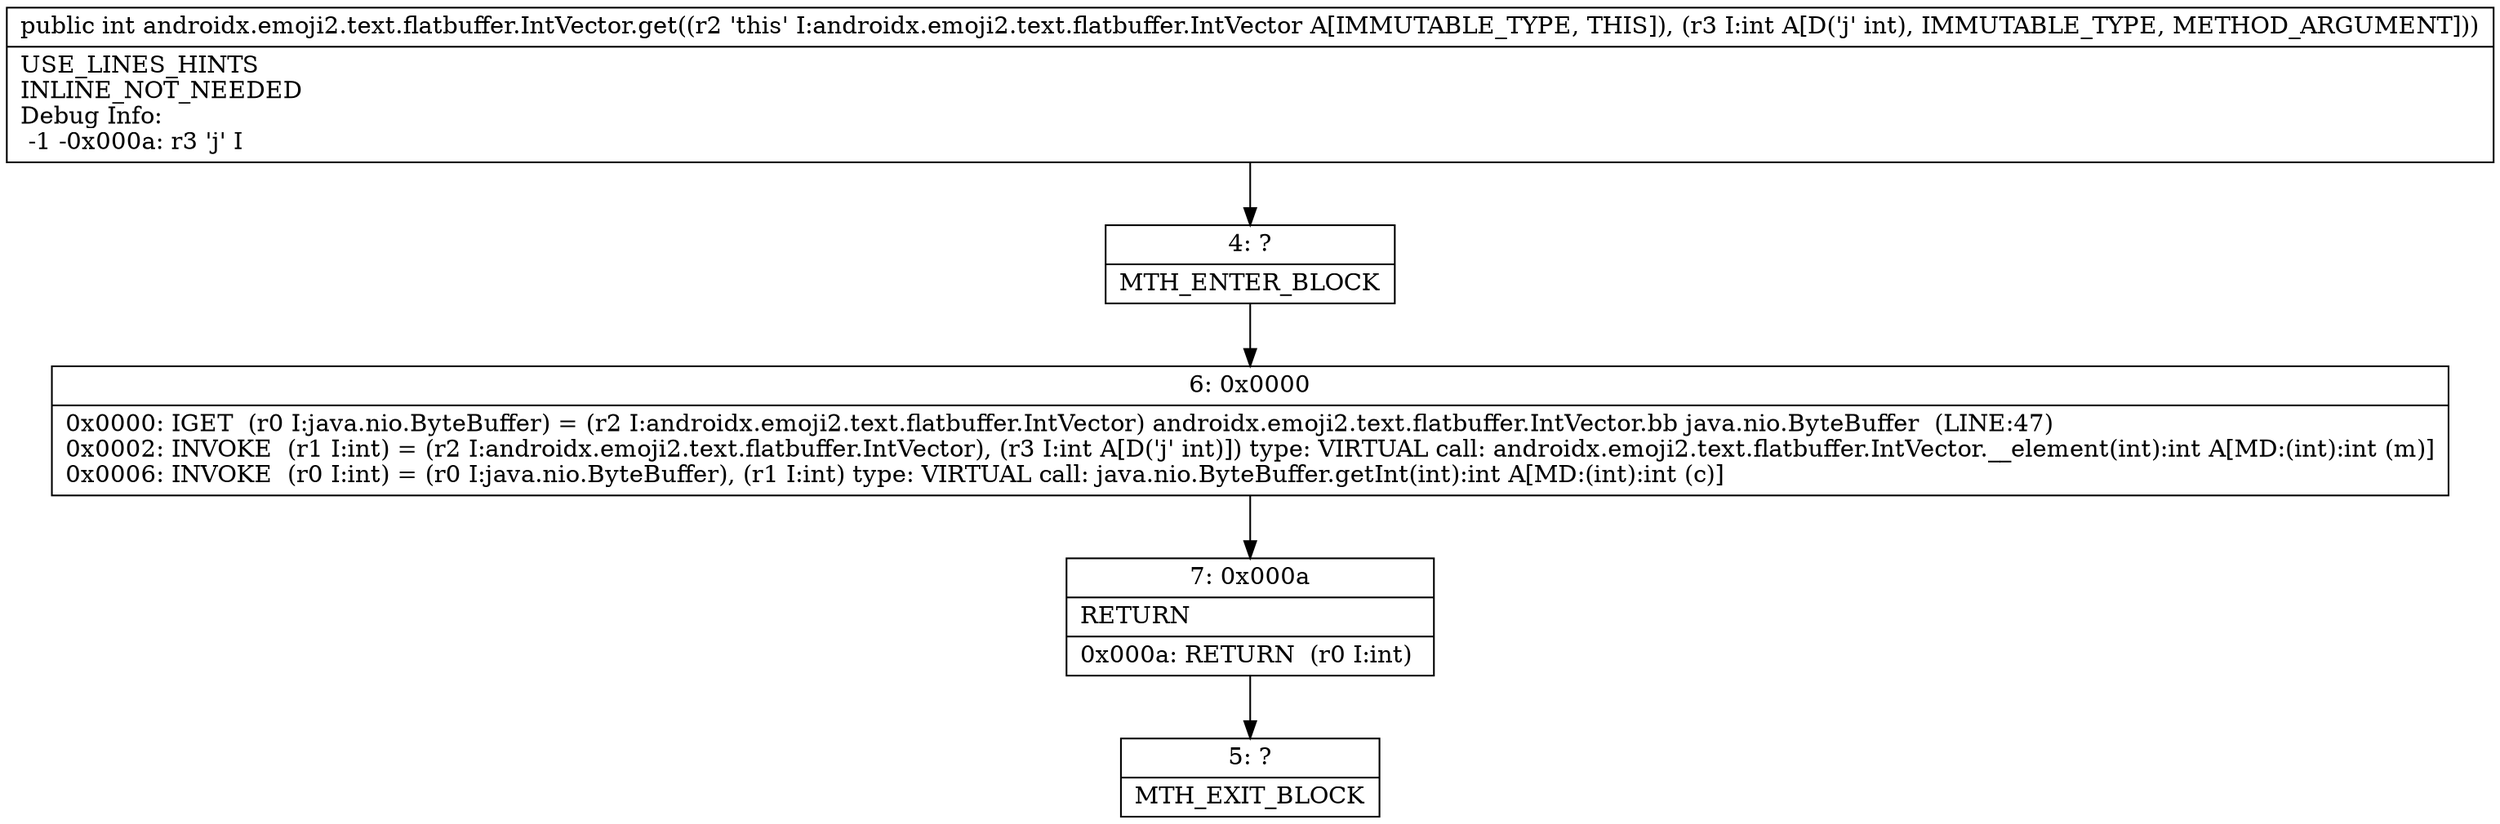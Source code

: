 digraph "CFG forandroidx.emoji2.text.flatbuffer.IntVector.get(I)I" {
Node_4 [shape=record,label="{4\:\ ?|MTH_ENTER_BLOCK\l}"];
Node_6 [shape=record,label="{6\:\ 0x0000|0x0000: IGET  (r0 I:java.nio.ByteBuffer) = (r2 I:androidx.emoji2.text.flatbuffer.IntVector) androidx.emoji2.text.flatbuffer.IntVector.bb java.nio.ByteBuffer  (LINE:47)\l0x0002: INVOKE  (r1 I:int) = (r2 I:androidx.emoji2.text.flatbuffer.IntVector), (r3 I:int A[D('j' int)]) type: VIRTUAL call: androidx.emoji2.text.flatbuffer.IntVector.__element(int):int A[MD:(int):int (m)]\l0x0006: INVOKE  (r0 I:int) = (r0 I:java.nio.ByteBuffer), (r1 I:int) type: VIRTUAL call: java.nio.ByteBuffer.getInt(int):int A[MD:(int):int (c)]\l}"];
Node_7 [shape=record,label="{7\:\ 0x000a|RETURN\l|0x000a: RETURN  (r0 I:int) \l}"];
Node_5 [shape=record,label="{5\:\ ?|MTH_EXIT_BLOCK\l}"];
MethodNode[shape=record,label="{public int androidx.emoji2.text.flatbuffer.IntVector.get((r2 'this' I:androidx.emoji2.text.flatbuffer.IntVector A[IMMUTABLE_TYPE, THIS]), (r3 I:int A[D('j' int), IMMUTABLE_TYPE, METHOD_ARGUMENT]))  | USE_LINES_HINTS\lINLINE_NOT_NEEDED\lDebug Info:\l  \-1 \-0x000a: r3 'j' I\l}"];
MethodNode -> Node_4;Node_4 -> Node_6;
Node_6 -> Node_7;
Node_7 -> Node_5;
}

